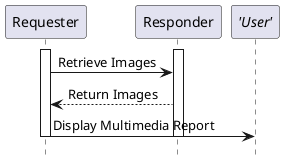 @startuml

hide footbox

participant "Requester" as Reader
participant "Responder" as IM
participant "//'User'//" as User

activate Reader
activate IM
Reader->IM: Retrieve Images
IM-->Reader: Return Images
Reader->User: Display Multimedia Report
deactivate IM
deactivate Reader

@enduml